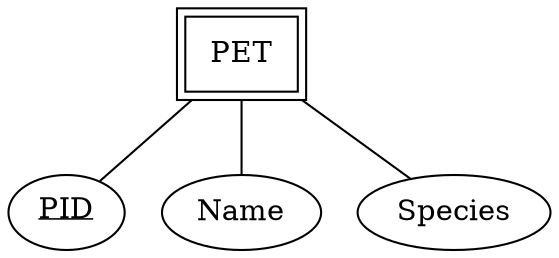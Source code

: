 graph pet {
  node [shape=box, peripheries=2]; PET;
  node [shape=ellipse, peripheries=1]; PID [label=<<u>PID</u>>, decorate="true"]; PetName [label="Name"]; Species;
  PET -- PID;
  PET -- PetName;
  PET -- Species;
}